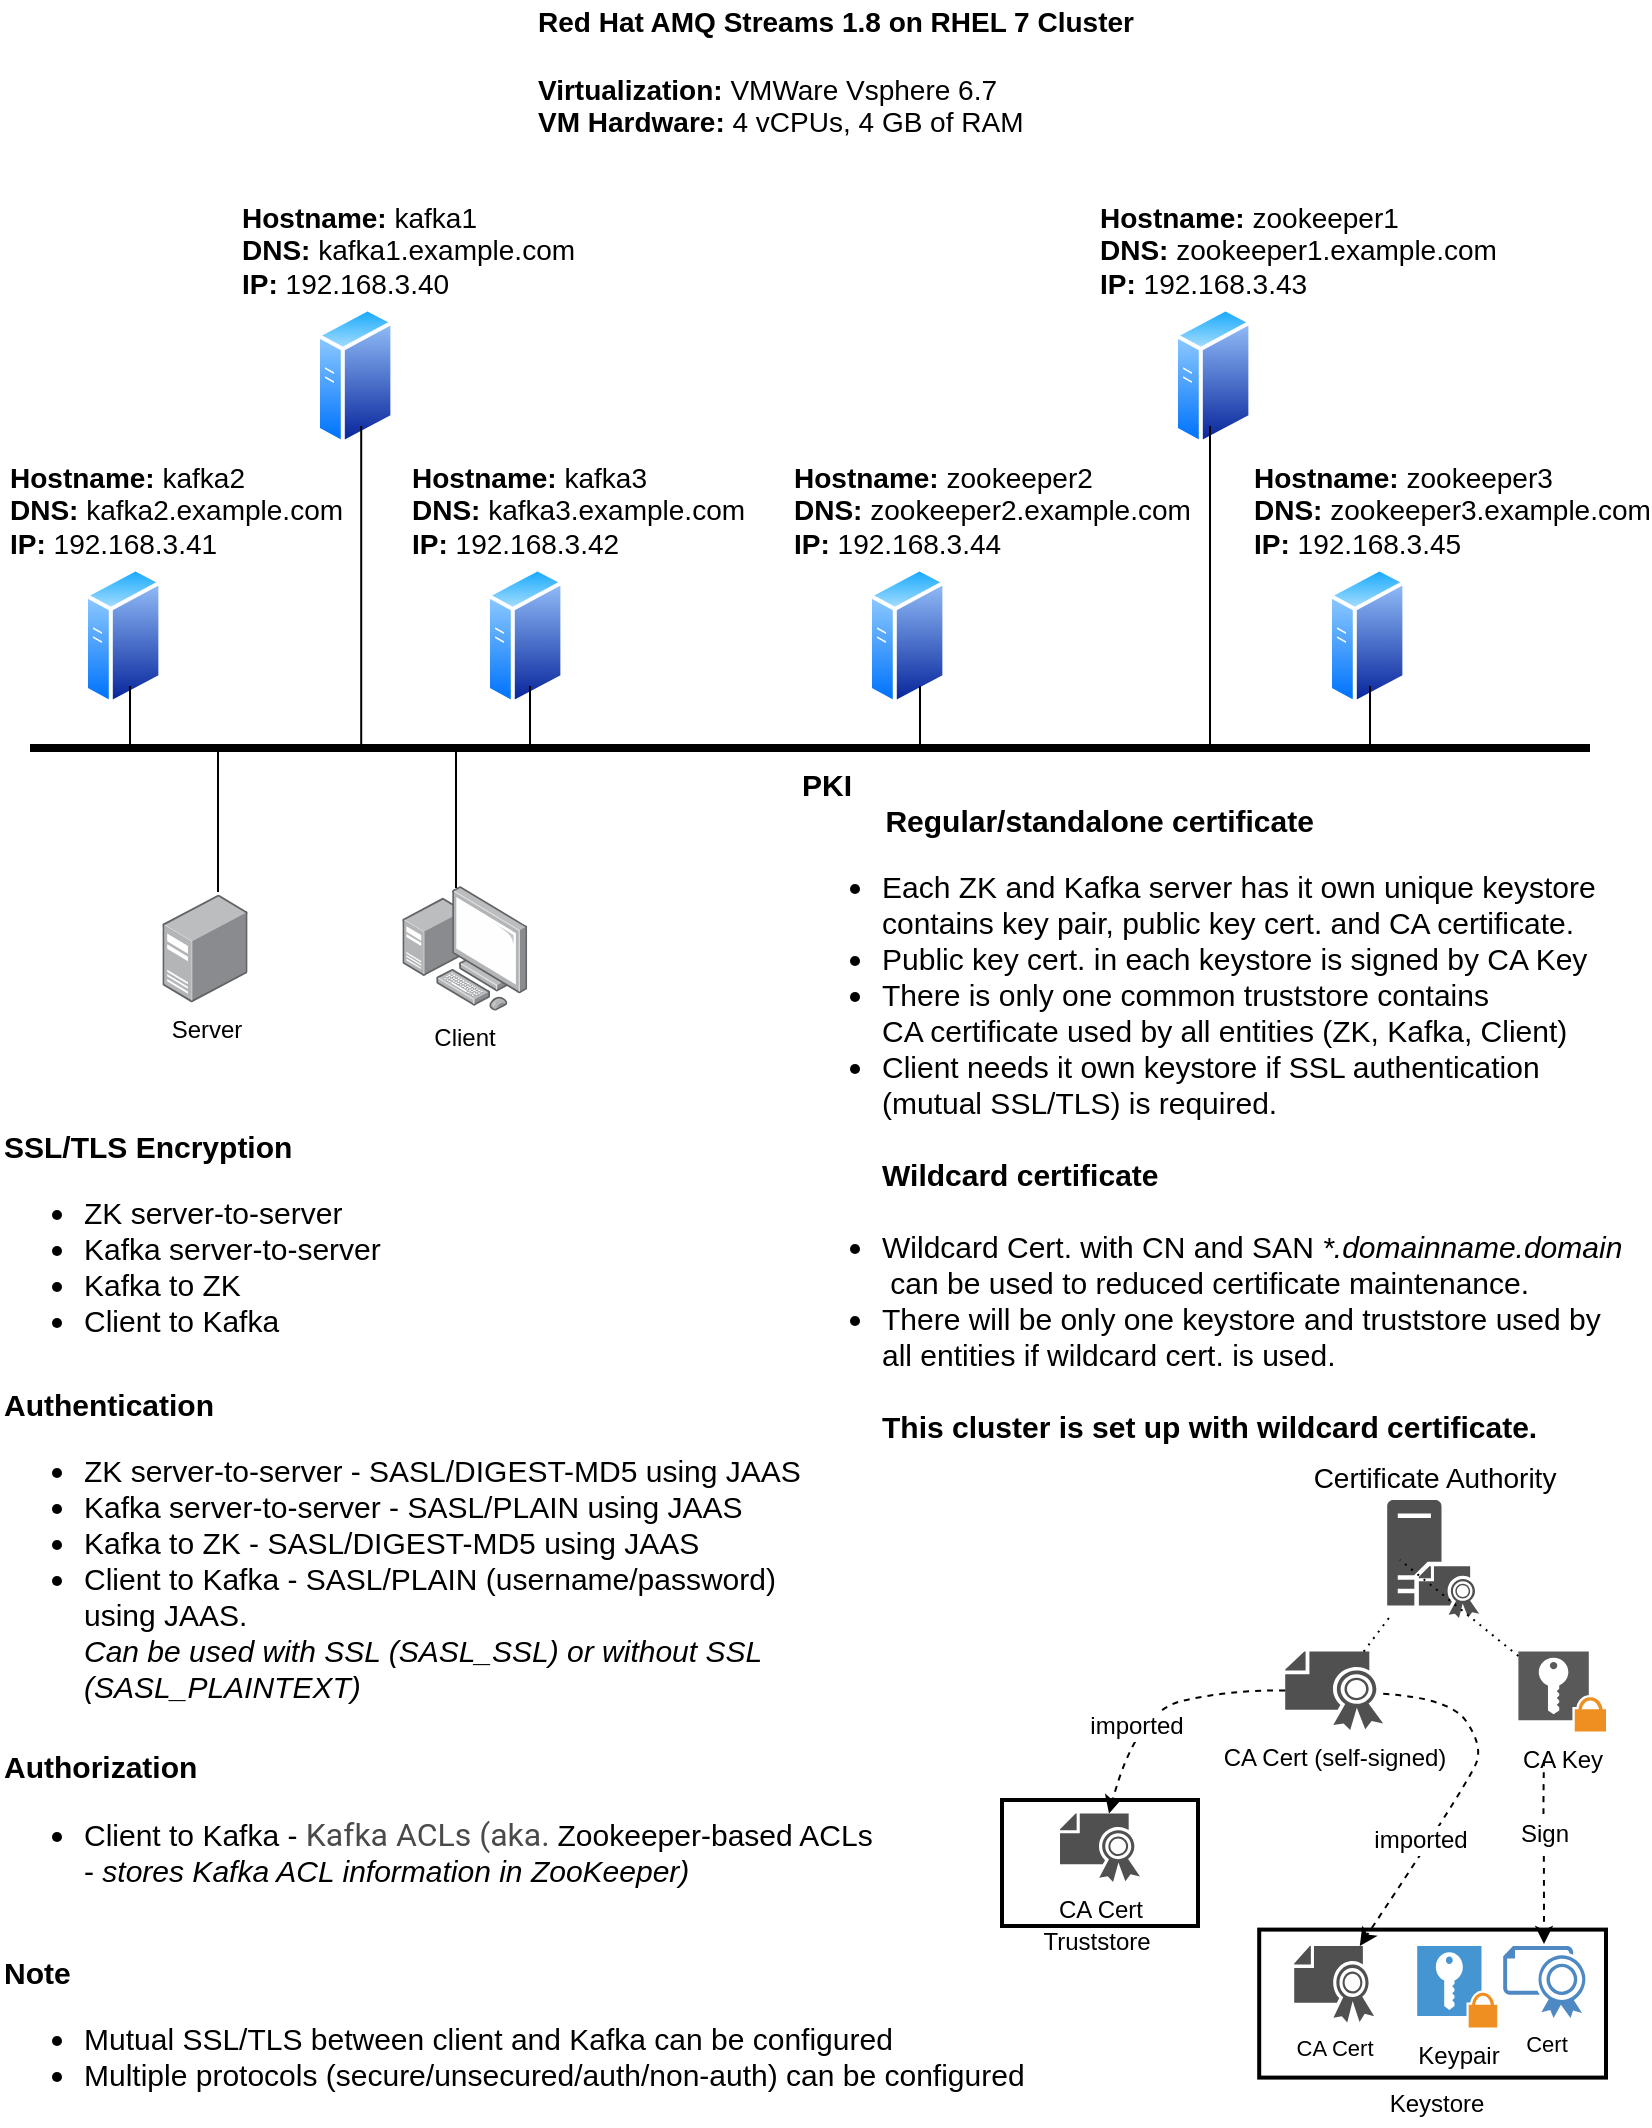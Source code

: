 <mxfile version="16.0.0" type="device"><diagram id="C6N0vddwigc1r3JvdrIF" name="Page-1"><mxGraphModel dx="1186" dy="617" grid="0" gridSize="10" guides="1" tooltips="1" connect="1" arrows="1" fold="1" page="1" pageScale="1" pageWidth="850" pageHeight="1100" math="0" shadow="0"><root><mxCell id="0"/><mxCell id="1" parent="0"/><mxCell id="jhcNbwoBb4N8N0Nd-Fde-7" value="Server" style="points=[];aspect=fixed;html=1;align=center;shadow=0;dashed=0;image;image=img/lib/allied_telesis/computer_and_terminals/Server_Desktop.svg;" parent="1" vertex="1"><mxGeometry x="96.2" y="464.2" width="42.6" height="54" as="geometry"/></mxCell><mxCell id="jhcNbwoBb4N8N0Nd-Fde-8" value="Client" style="points=[];aspect=fixed;html=1;align=center;shadow=0;dashed=0;image;image=img/lib/allied_telesis/computer_and_terminals/Personal_Computer_with_Server.svg;" parent="1" vertex="1"><mxGeometry x="216.2" y="460" width="62.4" height="62.4" as="geometry"/></mxCell><mxCell id="jhcNbwoBb4N8N0Nd-Fde-10" value="" style="line;strokeWidth=4;html=1;perimeter=backbonePerimeter;points=[];outlineConnect=0;" parent="1" vertex="1"><mxGeometry x="30" y="386" width="780" height="10" as="geometry"/></mxCell><mxCell id="jhcNbwoBb4N8N0Nd-Fde-13" value="&lt;div style=&quot;font-size: 14px&quot;&gt;&lt;b&gt;Hostname:&lt;/b&gt; kafka1&lt;/div&gt;&lt;b&gt;DNS:&lt;/b&gt; kafka1.example.com&lt;br style=&quot;font-size: 14px&quot;&gt;&lt;b&gt;IP:&lt;/b&gt;&amp;nbsp;&lt;span style=&quot;font-size: 14px&quot;&gt;192.168.3.40&lt;/span&gt;" style="aspect=fixed;perimeter=ellipsePerimeter;html=1;align=left;shadow=0;dashed=0;spacingTop=3;image;image=img/lib/active_directory/generic_server.svg;fontColor=#000000;labelBackgroundColor=none;fontFamily=Helvetica;fontSize=14;labelPosition=left;verticalLabelPosition=top;verticalAlign=bottom;" parent="1" vertex="1"><mxGeometry x="173" y="170" width="39.2" height="70" as="geometry"/></mxCell><mxCell id="jhcNbwoBb4N8N0Nd-Fde-18" value="&lt;div style=&quot;font-size: 14px&quot;&gt;&lt;b&gt;Hostname:&lt;/b&gt; kafka2&lt;/div&gt;&lt;b&gt;DNS:&lt;/b&gt; kafka2.example.com&lt;br style=&quot;font-size: 14px&quot;&gt;&lt;b&gt;IP:&lt;/b&gt;&amp;nbsp;&lt;span style=&quot;font-size: 14px&quot;&gt;192.168.3.41&lt;/span&gt;" style="aspect=fixed;perimeter=ellipsePerimeter;html=1;align=left;shadow=0;dashed=0;spacingTop=3;image;image=img/lib/active_directory/generic_server.svg;fontColor=#000000;labelBackgroundColor=none;fontFamily=Helvetica;fontSize=14;labelPosition=left;verticalLabelPosition=top;verticalAlign=bottom;" parent="1" vertex="1"><mxGeometry x="57" y="300" width="39.2" height="70" as="geometry"/></mxCell><mxCell id="jhcNbwoBb4N8N0Nd-Fde-15" value="SSL/TLS Encryption&lt;br style=&quot;font-size: 15px&quot;&gt;&lt;ul style=&quot;font-size: 15px&quot;&gt;&lt;li style=&quot;font-size: 15px&quot;&gt;&lt;span style=&quot;font-weight: normal ; font-size: 15px&quot;&gt;ZK server-to-server&lt;/span&gt;&lt;/li&gt;&lt;li style=&quot;font-size: 15px&quot;&gt;&lt;span style=&quot;font-weight: normal ; font-size: 15px&quot;&gt;Kafka server-to-server&lt;/span&gt;&lt;/li&gt;&lt;li style=&quot;font-size: 15px&quot;&gt;&lt;span style=&quot;font-weight: normal ; font-size: 15px&quot;&gt;Kafka to ZK&lt;/span&gt;&lt;/li&gt;&lt;li style=&quot;font-size: 15px&quot;&gt;&lt;span style=&quot;font-weight: normal ; font-size: 15px&quot;&gt;Client to Kafka&lt;/span&gt;&lt;/li&gt;&lt;/ul&gt;" style="text;html=1;align=left;verticalAlign=middle;resizable=0;points=[];autosize=1;strokeColor=none;fillColor=none;fontStyle=1;fontSize=15;" parent="1" vertex="1"><mxGeometry x="15" y="579" width="198" height="124" as="geometry"/></mxCell><mxCell id="jhcNbwoBb4N8N0Nd-Fde-19" value="&lt;div style=&quot;font-size: 14px&quot;&gt;&lt;b&gt;Hostname:&lt;/b&gt; kafka3&lt;/div&gt;&lt;b&gt;DNS:&lt;/b&gt; kafka3.example.com&lt;br style=&quot;font-size: 14px&quot;&gt;&lt;b&gt;IP:&lt;/b&gt;&amp;nbsp;&lt;span style=&quot;font-size: 14px&quot;&gt;192.168.3.42&lt;/span&gt;" style="aspect=fixed;perimeter=ellipsePerimeter;html=1;align=left;shadow=0;dashed=0;spacingTop=3;image;image=img/lib/active_directory/generic_server.svg;fontColor=#000000;labelBackgroundColor=none;fontFamily=Helvetica;fontSize=14;labelPosition=left;verticalLabelPosition=top;verticalAlign=bottom;" parent="1" vertex="1"><mxGeometry x="258" y="300" width="39.2" height="70" as="geometry"/></mxCell><mxCell id="jhcNbwoBb4N8N0Nd-Fde-21" value="&lt;b&gt;Red Hat AMQ Streams 1.8 on RHEL 7 Cluster&lt;br&gt;&lt;br&gt;Virtualization:&lt;/b&gt; VMWare Vsphere 6.7&lt;br&gt;&lt;b&gt;VM Hardware:&lt;/b&gt; 4 vCPUs, 4 GB of RAM" style="text;html=1;align=left;verticalAlign=middle;resizable=0;points=[];autosize=1;strokeColor=none;fillColor=none;fontSize=14;fontFamily=Helvetica;fontColor=#000000;" parent="1" vertex="1"><mxGeometry x="282" y="17" width="308" height="72" as="geometry"/></mxCell><mxCell id="jhcNbwoBb4N8N0Nd-Fde-22" value="&lt;div style=&quot;font-size: 14px&quot;&gt;&lt;b&gt;Hostname:&lt;/b&gt;&amp;nbsp;zookeeper1&lt;/div&gt;&lt;b&gt;DNS:&lt;/b&gt;&amp;nbsp;zookeeper1.example.com&lt;br style=&quot;font-size: 14px&quot;&gt;&lt;b&gt;IP:&lt;/b&gt;&amp;nbsp;&lt;span style=&quot;font-size: 14px&quot;&gt;192.168.3.43&lt;/span&gt;" style="aspect=fixed;perimeter=ellipsePerimeter;html=1;align=left;shadow=0;dashed=0;spacingTop=3;image;image=img/lib/active_directory/generic_server.svg;fontColor=#000000;labelBackgroundColor=none;fontFamily=Helvetica;fontSize=14;labelPosition=left;verticalLabelPosition=top;verticalAlign=bottom;" parent="1" vertex="1"><mxGeometry x="602" y="170" width="39.2" height="70" as="geometry"/></mxCell><mxCell id="jhcNbwoBb4N8N0Nd-Fde-23" value="&lt;div style=&quot;font-size: 14px&quot;&gt;&lt;b&gt;Hostname:&lt;/b&gt;&amp;nbsp;zookeeper2&lt;/div&gt;&lt;b&gt;DNS:&lt;/b&gt;&amp;nbsp;zookeeper2.example.com&lt;br style=&quot;font-size: 14px&quot;&gt;&lt;b&gt;IP:&lt;/b&gt;&amp;nbsp;&lt;span style=&quot;font-size: 14px&quot;&gt;192.168.3.44&lt;/span&gt;" style="aspect=fixed;perimeter=ellipsePerimeter;html=1;align=left;shadow=0;dashed=0;spacingTop=3;image;image=img/lib/active_directory/generic_server.svg;fontColor=#000000;labelBackgroundColor=none;fontFamily=Helvetica;fontSize=14;labelPosition=left;verticalLabelPosition=top;verticalAlign=bottom;" parent="1" vertex="1"><mxGeometry x="449" y="300" width="39.2" height="70" as="geometry"/></mxCell><mxCell id="jhcNbwoBb4N8N0Nd-Fde-24" value="&lt;div style=&quot;font-size: 14px&quot;&gt;&lt;b&gt;Hostname:&lt;/b&gt;&amp;nbsp;zookeeper3&lt;/div&gt;&lt;b&gt;DNS:&lt;/b&gt;&amp;nbsp;zookeeper3.example.com&lt;br style=&quot;font-size: 14px&quot;&gt;&lt;b&gt;IP:&lt;/b&gt;&amp;nbsp;&lt;span style=&quot;font-size: 14px&quot;&gt;192.168.3.45&lt;/span&gt;" style="aspect=fixed;perimeter=ellipsePerimeter;html=1;align=left;shadow=0;dashed=0;spacingTop=3;image;image=img/lib/active_directory/generic_server.svg;fontColor=#000000;labelBackgroundColor=none;fontFamily=Helvetica;fontSize=14;labelPosition=left;verticalLabelPosition=top;verticalAlign=bottom;" parent="1" vertex="1"><mxGeometry x="679" y="300" width="39.2" height="70" as="geometry"/></mxCell><mxCell id="jhcNbwoBb4N8N0Nd-Fde-25" value="Authentication&lt;br style=&quot;font-size: 15px&quot;&gt;&lt;ul style=&quot;font-size: 15px&quot;&gt;&lt;li&gt;&lt;span style=&quot;font-weight: normal&quot;&gt;ZK server-to-server - SASL/DIGEST-MD5 using JAAS&lt;/span&gt;&lt;/li&gt;&lt;li&gt;&lt;span style=&quot;font-weight: normal&quot;&gt;Kafka server-to-server - SASL/PLAIN using JAAS&lt;/span&gt;&lt;/li&gt;&lt;li style=&quot;font-size: 15px&quot;&gt;&lt;span style=&quot;font-weight: normal ; font-size: 15px&quot;&gt;Kafka to ZK - SASL/DIGEST-MD5 using JAAS&lt;/span&gt;&lt;/li&gt;&lt;li&gt;&lt;span style=&quot;font-weight: normal&quot;&gt;Client to Kafka - SASL/PLAIN (username/password)&lt;br&gt;using JAAS.&lt;br&gt;&lt;i&gt;Can be used with SSL (SASL_SSL) or without SSL&lt;br&gt;(SASL_PLAINTEXT)&lt;/i&gt;&lt;/span&gt;&lt;/li&gt;&lt;/ul&gt;" style="text;html=1;align=left;verticalAlign=middle;resizable=0;points=[];autosize=1;strokeColor=none;fillColor=none;fontStyle=1;fontSize=15;" parent="1" vertex="1"><mxGeometry x="15" y="708" width="408" height="178" as="geometry"/></mxCell><mxCell id="jhcNbwoBb4N8N0Nd-Fde-26" value="&lt;b&gt;Authorization&lt;/b&gt;&lt;br style=&quot;font-size: 15px&quot;&gt;&lt;ul style=&quot;font-size: 15px&quot;&gt;&lt;li style=&quot;font-size: 15px&quot;&gt;Client to Kafka -&amp;nbsp;&lt;span style=&quot;color: rgb(74 , 74 , 74) ; font-family: &amp;#34;roboto&amp;#34; , sans-serif ; font-size: 16px ; background-color: rgb(255 , 255 , 255)&quot;&gt;Kafka ACLs (aka.&amp;nbsp;&lt;/span&gt;Zookeeper-based ACLs&lt;br&gt;-&amp;nbsp;&lt;i&gt;stores Kafka ACL information in ZooKeeper)&lt;/i&gt;&lt;/li&gt;&lt;/ul&gt;" style="text;html=1;align=left;verticalAlign=middle;resizable=0;points=[];autosize=1;strokeColor=none;fillColor=none;fontStyle=0;fontSize=15;" parent="1" vertex="1"><mxGeometry x="15" y="890" width="447" height="88" as="geometry"/></mxCell><mxCell id="jhcNbwoBb4N8N0Nd-Fde-27" value="" style="endArrow=none;html=1;rounded=0;fontFamily=Helvetica;fontSize=14;fontColor=#000000;" parent="1" source="jhcNbwoBb4N8N0Nd-Fde-10" edge="1"><mxGeometry width="50" height="50" relative="1" as="geometry"><mxPoint x="230" y="410" as="sourcePoint"/><mxPoint x="280" y="360" as="targetPoint"/></mxGeometry></mxCell><mxCell id="jhcNbwoBb4N8N0Nd-Fde-29" value="" style="endArrow=none;html=1;rounded=0;fontFamily=Helvetica;fontSize=14;fontColor=#000000;" parent="1" source="jhcNbwoBb4N8N0Nd-Fde-10" edge="1"><mxGeometry width="50" height="50" relative="1" as="geometry"><mxPoint x="145.6" y="280" as="sourcePoint"/><mxPoint x="195.6" y="230" as="targetPoint"/></mxGeometry></mxCell><mxCell id="jhcNbwoBb4N8N0Nd-Fde-30" value="" style="endArrow=none;html=1;rounded=0;fontFamily=Helvetica;fontSize=14;fontColor=#000000;" parent="1" source="jhcNbwoBb4N8N0Nd-Fde-10" edge="1"><mxGeometry width="50" height="50" relative="1" as="geometry"><mxPoint x="30" y="410" as="sourcePoint"/><mxPoint x="80" y="360" as="targetPoint"/></mxGeometry></mxCell><mxCell id="jhcNbwoBb4N8N0Nd-Fde-32" value="" style="endArrow=none;html=1;rounded=0;fontFamily=Helvetica;fontSize=14;fontColor=#000000;" parent="1" source="jhcNbwoBb4N8N0Nd-Fde-10" edge="1"><mxGeometry width="50" height="50" relative="1" as="geometry"><mxPoint x="425" y="410" as="sourcePoint"/><mxPoint x="475" y="360" as="targetPoint"/></mxGeometry></mxCell><mxCell id="jhcNbwoBb4N8N0Nd-Fde-33" value="" style="endArrow=none;html=1;rounded=0;fontFamily=Helvetica;fontSize=14;fontColor=#000000;" parent="1" source="jhcNbwoBb4N8N0Nd-Fde-10" edge="1"><mxGeometry width="50" height="50" relative="1" as="geometry"><mxPoint x="570" y="280" as="sourcePoint"/><mxPoint x="620" y="230" as="targetPoint"/></mxGeometry></mxCell><mxCell id="jhcNbwoBb4N8N0Nd-Fde-35" value="" style="endArrow=none;html=1;rounded=0;fontFamily=Helvetica;fontSize=14;fontColor=#000000;" parent="1" source="jhcNbwoBb4N8N0Nd-Fde-10" edge="1"><mxGeometry width="50" height="50" relative="1" as="geometry"><mxPoint x="650" y="410" as="sourcePoint"/><mxPoint x="700" y="360" as="targetPoint"/></mxGeometry></mxCell><mxCell id="jhcNbwoBb4N8N0Nd-Fde-36" value="" style="endArrow=none;html=1;rounded=0;fontFamily=Helvetica;fontSize=14;fontColor=#000000;" parent="1" edge="1" target="jhcNbwoBb4N8N0Nd-Fde-10"><mxGeometry width="50" height="50" relative="1" as="geometry"><mxPoint x="124" y="463" as="sourcePoint"/><mxPoint x="123.5" y="416" as="targetPoint"/></mxGeometry></mxCell><mxCell id="jhcNbwoBb4N8N0Nd-Fde-37" value="" style="endArrow=none;html=1;rounded=0;fontFamily=Helvetica;fontSize=14;fontColor=#000000;" parent="1" edge="1" target="jhcNbwoBb4N8N0Nd-Fde-10"><mxGeometry width="50" height="50" relative="1" as="geometry"><mxPoint x="243" y="461" as="sourcePoint"/><mxPoint x="243.4" y="416" as="targetPoint"/></mxGeometry></mxCell><mxCell id="jhcNbwoBb4N8N0Nd-Fde-39" value="Note&lt;br style=&quot;font-size: 15px&quot;&gt;&lt;ul style=&quot;font-size: 15px&quot;&gt;&lt;li style=&quot;font-size: 15px&quot;&gt;&lt;span style=&quot;font-weight: normal ; font-size: 15px&quot;&gt;Mutual SSL/TLS between client and Kafka can be configured&lt;/span&gt;&lt;/li&gt;&lt;li style=&quot;font-size: 15px&quot;&gt;&lt;span style=&quot;font-weight: 400 ; font-size: 15px&quot;&gt;Multiple protocols (secure/unsecured/auth/non-auth) can be configured&lt;/span&gt;&lt;/li&gt;&lt;/ul&gt;" style="text;html=1;align=left;verticalAlign=middle;resizable=0;points=[];autosize=1;strokeColor=none;fillColor=none;fontStyle=1;fontSize=15;" parent="1" vertex="1"><mxGeometry x="15" y="992" width="520" height="88" as="geometry"/></mxCell><mxCell id="jhcNbwoBb4N8N0Nd-Fde-41" value="Certificate Authority" style="sketch=0;pointerEvents=1;shadow=0;dashed=0;html=1;strokeColor=none;fillColor=#505050;labelPosition=center;verticalLabelPosition=top;verticalAlign=bottom;outlineConnect=0;align=center;shape=mxgraph.office.servers.certificate_authority;labelBackgroundColor=none;fontFamily=Helvetica;fontSize=14;fontColor=#000000;" parent="1" vertex="1"><mxGeometry x="708.6" y="767" width="46" height="59" as="geometry"/></mxCell><mxCell id="jhcNbwoBb4N8N0Nd-Fde-46" value="CA Cert (self-signed)" style="sketch=0;pointerEvents=1;shadow=0;dashed=0;html=1;strokeColor=none;fillColor=#505050;labelPosition=center;verticalLabelPosition=bottom;verticalAlign=top;outlineConnect=0;align=center;shape=mxgraph.office.security.certificate;labelBackgroundColor=none;fontFamily=Helvetica;fontSize=12;fontColor=#000000;" parent="1" vertex="1"><mxGeometry x="657.6" y="842.8" width="49" height="39.2" as="geometry"/></mxCell><mxCell id="jhcNbwoBb4N8N0Nd-Fde-47" value="CA Key" style="shadow=0;dashed=0;html=1;strokeColor=none;fillColor=#595959;labelPosition=center;verticalLabelPosition=bottom;verticalAlign=top;align=center;outlineConnect=0;shape=mxgraph.veeam.2d.private_key;labelBackgroundColor=none;fontFamily=Helvetica;fontSize=12;fontColor=#000000;" parent="1" vertex="1"><mxGeometry x="774.2" y="842.8" width="43.8" height="40" as="geometry"/></mxCell><mxCell id="jhcNbwoBb4N8N0Nd-Fde-68" value="imported" style="curved=1;endArrow=classic;html=1;rounded=0;fontFamily=Helvetica;fontSize=12;fontColor=none;dashed=1;" parent="1" source="jhcNbwoBb4N8N0Nd-Fde-46" target="jhcNbwoBb4N8N0Nd-Fde-55" edge="1"><mxGeometry x="0.294" y="2" width="50" height="50" relative="1" as="geometry"><mxPoint x="607.6" y="916.8" as="sourcePoint"/><mxPoint x="657.6" y="866.8" as="targetPoint"/><Array as="points"><mxPoint x="629" y="862"/><mxPoint x="583" y="873"/></Array><mxPoint as="offset"/></mxGeometry></mxCell><mxCell id="jhcNbwoBb4N8N0Nd-Fde-69" value="" style="curved=1;endArrow=classic;html=1;rounded=0;fontFamily=Helvetica;fontSize=12;fontColor=none;dashed=1;" parent="1" source="jhcNbwoBb4N8N0Nd-Fde-46" target="jhcNbwoBb4N8N0Nd-Fde-60" edge="1"><mxGeometry width="50" height="50" relative="1" as="geometry"><mxPoint x="674.8" y="961.8" as="sourcePoint"/><mxPoint x="724.8" y="911.8" as="targetPoint"/><Array as="points"><mxPoint x="740" y="866"/><mxPoint x="756" y="889"/><mxPoint x="751" y="906"/></Array></mxGeometry></mxCell><mxCell id="jhcNbwoBb4N8N0Nd-Fde-70" value="imported" style="edgeLabel;html=1;align=center;verticalAlign=middle;resizable=0;points=[];fontSize=12;fontFamily=Helvetica;fontColor=none;" parent="jhcNbwoBb4N8N0Nd-Fde-69" vertex="1" connectable="0"><mxGeometry x="0.152" y="-3" relative="1" as="geometry"><mxPoint x="-10" y="12" as="offset"/></mxGeometry></mxCell><mxCell id="jhcNbwoBb4N8N0Nd-Fde-71" value="" style="curved=1;endArrow=classic;html=1;rounded=0;fontFamily=Helvetica;fontSize=12;fontColor=none;dashed=1;" parent="1" edge="1"><mxGeometry width="50" height="50" relative="1" as="geometry"><mxPoint x="787" y="897" as="sourcePoint"/><mxPoint x="787" y="989" as="targetPoint"/><Array as="points"><mxPoint x="786.6" y="916.8"/><mxPoint x="787" y="946"/></Array></mxGeometry></mxCell><mxCell id="jhcNbwoBb4N8N0Nd-Fde-72" value="Sign" style="edgeLabel;html=1;align=center;verticalAlign=middle;resizable=0;points=[];fontSize=12;fontFamily=Helvetica;fontColor=none;" parent="jhcNbwoBb4N8N0Nd-Fde-71" vertex="1" connectable="0"><mxGeometry x="-0.047" y="-2" relative="1" as="geometry"><mxPoint x="2" y="-7" as="offset"/></mxGeometry></mxCell><mxCell id="jhcNbwoBb4N8N0Nd-Fde-73" value="&lt;span style=&quot;font-size: 15px&quot;&gt;PKI&lt;br&gt;&lt;/span&gt;&lt;span&gt;&lt;span style=&quot;font-weight: normal ; white-space: pre&quot;&gt;&#9;&lt;/span&gt;&lt;span style=&quot;font-weight: normal&quot;&gt;&amp;nbsp; &lt;/span&gt;Regular/standalone certificate&lt;/span&gt;&lt;span style=&quot;font-size: 15px&quot;&gt;&lt;br&gt;&lt;/span&gt;&lt;ul style=&quot;font-size: 15px&quot;&gt;&lt;li style=&quot;font-size: 15px&quot;&gt;&lt;span style=&quot;font-size: 15px ; font-weight: normal&quot;&gt;Each ZK and Kafka server has it own unique keystore &lt;br style=&quot;font-size: 15px&quot;&gt;contains&amp;nbsp;&lt;/span&gt;&lt;span style=&quot;font-size: 15px ; font-weight: normal&quot;&gt;key pair, public key cert. and CA certificate.&lt;/span&gt;&lt;/li&gt;&lt;li style=&quot;font-size: 15px&quot;&gt;&lt;span style=&quot;font-size: 15px ; font-weight: 400&quot;&gt;Public key cert. in each keystore is signed by CA Key&lt;/span&gt;&lt;/li&gt;&lt;li style=&quot;font-size: 15px&quot;&gt;&lt;span style=&quot;font-size: 15px ; font-weight: normal&quot;&gt;There is only one common truststore contains &lt;br style=&quot;font-size: 15px&quot;&gt;CA certificate used by all entities (ZK, Kafka, Client)&lt;/span&gt;&lt;/li&gt;&lt;li style=&quot;font-size: 15px&quot;&gt;&lt;span style=&quot;font-size: 15px&quot;&gt;&lt;span style=&quot;font-weight: normal&quot;&gt;Client needs it own keystore if SSL authentication &lt;/span&gt;&lt;br style=&quot;font-size: 15px&quot;&gt;&lt;span style=&quot;font-weight: normal&quot;&gt;(mutual SSL/TLS) is required.&lt;br&gt;&lt;/span&gt;&lt;br&gt;Wildcard certificate&lt;br&gt;&lt;br&gt;&lt;/span&gt;&lt;/li&gt;&lt;li style=&quot;font-size: 15px&quot;&gt;&lt;span style=&quot;font-size: 15px ; font-weight: normal&quot;&gt;Wildcard Cert. with CN and SAN &lt;i&gt;*.domainname.domain&lt;/i&gt;&lt;br&gt;&amp;nbsp;can be used to reduced certificate maintenance.&lt;/span&gt;&lt;/li&gt;&lt;li style=&quot;font-size: 15px&quot;&gt;&lt;span style=&quot;font-size: 15px&quot;&gt;&lt;span style=&quot;font-weight: normal&quot;&gt;There will be only one keystore and truststore used by&lt;/span&gt;&lt;br&gt;&lt;span style=&quot;font-weight: normal&quot;&gt;all entities if wildcard cert. is used.&lt;/span&gt;&lt;br&gt;&lt;br&gt;This cluster is set up with wildcard certificate.&lt;/span&gt;&lt;/li&gt;&lt;/ul&gt;" style="text;html=1;align=left;verticalAlign=middle;resizable=0;points=[];autosize=1;strokeColor=none;fillColor=none;fontStyle=1;fontSize=15;spacing=0;" parent="1" vertex="1"><mxGeometry x="416" y="398" width="420" height="358" as="geometry"/></mxCell><mxCell id="jhcNbwoBb4N8N0Nd-Fde-75" value="" style="endArrow=none;dashed=1;html=1;dashPattern=1 3;strokeWidth=1;rounded=0;fontFamily=Helvetica;fontSize=15;fontColor=none;" parent="1" source="jhcNbwoBb4N8N0Nd-Fde-46" edge="1" target="jhcNbwoBb4N8N0Nd-Fde-41"><mxGeometry width="50" height="50" relative="1" as="geometry"><mxPoint x="668.6" y="831.8" as="sourcePoint"/><mxPoint x="719" y="797" as="targetPoint"/></mxGeometry></mxCell><mxCell id="jhcNbwoBb4N8N0Nd-Fde-77" value="" style="endArrow=none;dashed=1;html=1;dashPattern=1 3;strokeWidth=1;rounded=0;fontFamily=Helvetica;fontSize=15;fontColor=none;" parent="1" source="jhcNbwoBb4N8N0Nd-Fde-47" edge="1"><mxGeometry width="50" height="50" relative="1" as="geometry"><mxPoint x="702.379" y="841.8" as="sourcePoint"/><mxPoint x="715" y="797" as="targetPoint"/></mxGeometry></mxCell><mxCell id="jhcNbwoBb4N8N0Nd-Fde-58" value="Truststore" style="text;html=1;align=center;verticalAlign=middle;resizable=0;points=[];autosize=1;strokeColor=none;fillColor=none;fontSize=12;fontFamily=Helvetica;fontColor=none;" parent="1" vertex="1"><mxGeometry x="528" y="978.2" width="70" height="20" as="geometry"/></mxCell><mxCell id="ZKbOZFRaUK9z3_sGrC64-1" value="" style="group" vertex="1" connectable="0" parent="1"><mxGeometry x="516" y="917" width="98" height="63" as="geometry"/></mxCell><mxCell id="jhcNbwoBb4N8N0Nd-Fde-53" value="" style="rounded=0;whiteSpace=wrap;html=1;labelBackgroundColor=#000000;fontFamily=Helvetica;fontSize=12;fontColor=none;strokeWidth=2;fillColor=none;" parent="ZKbOZFRaUK9z3_sGrC64-1" vertex="1"><mxGeometry width="98" height="63" as="geometry"/></mxCell><mxCell id="jhcNbwoBb4N8N0Nd-Fde-55" value="CA Cert" style="sketch=0;pointerEvents=1;shadow=0;dashed=0;html=1;strokeColor=none;fillColor=#505050;labelPosition=center;verticalLabelPosition=bottom;verticalAlign=top;outlineConnect=0;align=center;shape=mxgraph.office.security.certificate;labelBackgroundColor=none;fontFamily=Helvetica;fontSize=12;fontColor=#000000;" parent="ZKbOZFRaUK9z3_sGrC64-1" vertex="1"><mxGeometry x="29" y="6.8" width="40" height="34.2" as="geometry"/></mxCell><mxCell id="ZKbOZFRaUK9z3_sGrC64-2" value="" style="group" vertex="1" connectable="0" parent="1"><mxGeometry x="644.6" y="981.8" width="173.4" height="96.2" as="geometry"/></mxCell><mxCell id="jhcNbwoBb4N8N0Nd-Fde-54" value="" style="rounded=0;whiteSpace=wrap;html=1;labelBackgroundColor=#000000;fontFamily=Helvetica;fontSize=12;fontColor=none;strokeWidth=2;fillColor=none;" parent="ZKbOZFRaUK9z3_sGrC64-2" vertex="1"><mxGeometry width="173.4" height="74" as="geometry"/></mxCell><mxCell id="jhcNbwoBb4N8N0Nd-Fde-44" value="Keypair" style="shadow=0;dashed=0;html=1;strokeColor=none;fillColor=#4495D1;labelPosition=center;verticalLabelPosition=bottom;verticalAlign=top;align=center;outlineConnect=0;shape=mxgraph.veeam.2d.private_key;labelBackgroundColor=none;fontFamily=Helvetica;fontSize=12;fontColor=#000000;" parent="ZKbOZFRaUK9z3_sGrC64-2" vertex="1"><mxGeometry x="79" y="8.2" width="40" height="40.8" as="geometry"/></mxCell><mxCell id="jhcNbwoBb4N8N0Nd-Fde-60" value="CA Cert" style="sketch=0;pointerEvents=1;shadow=0;dashed=0;html=1;strokeColor=none;fillColor=#505050;labelPosition=center;verticalLabelPosition=bottom;verticalAlign=top;outlineConnect=0;align=center;shape=mxgraph.office.security.certificate;labelBackgroundColor=none;fontFamily=Helvetica;fontSize=11;fontColor=#000000;" parent="ZKbOZFRaUK9z3_sGrC64-2" vertex="1"><mxGeometry x="17.5" y="8.2" width="40" height="38.3" as="geometry"/></mxCell><mxCell id="jhcNbwoBb4N8N0Nd-Fde-79" value="Cert" style="verticalLabelPosition=bottom;html=1;verticalAlign=top;align=center;strokeColor=none;fillColor=#4F89C4;shape=mxgraph.azure.certificate;pointerEvents=1;labelBackgroundColor=none;fontFamily=Helvetica;fontSize=11;fontColor=none;" parent="ZKbOZFRaUK9z3_sGrC64-2" vertex="1"><mxGeometry x="122" y="8.2" width="42" height="36" as="geometry"/></mxCell><mxCell id="jhcNbwoBb4N8N0Nd-Fde-82" value="Keystore" style="text;html=1;align=center;verticalAlign=middle;resizable=0;points=[];autosize=1;strokeColor=none;fillColor=none;fontSize=12;fontFamily=Helvetica;fontColor=none;" parent="ZKbOZFRaUK9z3_sGrC64-2" vertex="1"><mxGeometry x="59.4" y="78.2" width="57" height="18" as="geometry"/></mxCell></root></mxGraphModel></diagram></mxfile>
